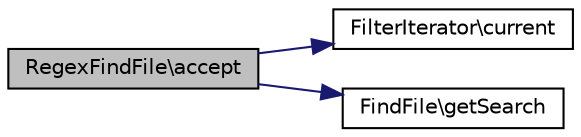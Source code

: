 digraph "RegexFindFile\accept"
{
  edge [fontname="Helvetica",fontsize="10",labelfontname="Helvetica",labelfontsize="10"];
  node [fontname="Helvetica",fontsize="10",shape=record];
  rankdir="LR";
  Node1 [label="RegexFindFile\\accept",height=0.2,width=0.4,color="black", fillcolor="grey75", style="filled" fontcolor="black"];
  Node1 -> Node2 [color="midnightblue",fontsize="10",style="solid",fontname="Helvetica"];
  Node2 [label="FilterIterator\\current",height=0.2,width=0.4,color="black", fillcolor="white", style="filled",URL="$classFilterIterator.html#ae12bb39ccc189f8665189254b0fd0288"];
  Node1 -> Node3 [color="midnightblue",fontsize="10",style="solid",fontname="Helvetica"];
  Node3 [label="FindFile\\getSearch",height=0.2,width=0.4,color="black", fillcolor="white", style="filled",URL="$classFindFile.html#affffea6e9026e9fee67228b86f32c858"];
}
